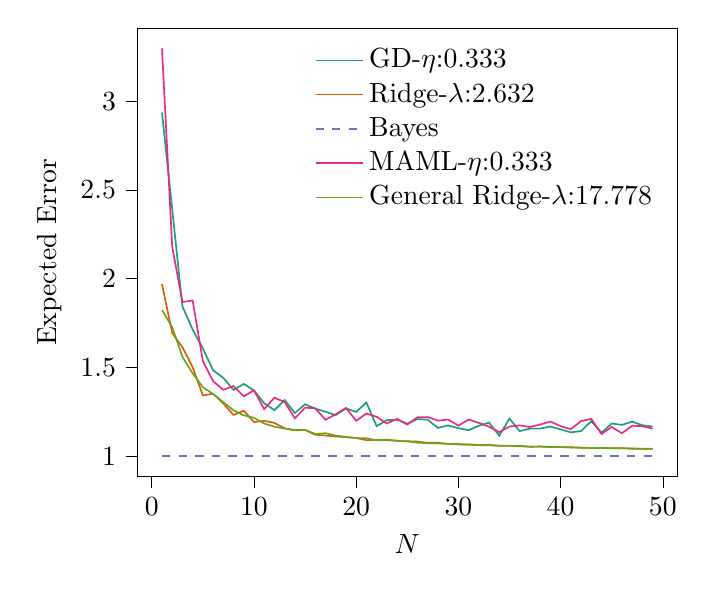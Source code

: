 % This file was created with tikzplotlib v0.10.1.
\begin{tikzpicture}

\definecolor{chocolate217952}{RGB}{217,95,2}
\definecolor{darkcyan27158119}{RGB}{27,158,119}
\definecolor{darkgray176}{RGB}{176,176,176}
\definecolor{deeppink23141138}{RGB}{231,41,138}
\definecolor{lightslategray117112179}{RGB}{117,112,179}
\definecolor{olivedrab10216630}{RGB}{102,166,30}

\begin{axis}[
legend cell align={left},
legend style={fill opacity=0.8, draw opacity=1, text opacity=1, draw=none},
tick align=outside,
tick pos=left,
x grid style={darkgray176},
xlabel={\(\displaystyle N\)},
xmin=-1.4, xmax=51.4,
xtick style={color=black},
y grid style={darkgray176},
ylabel={Expected Error},
ymin=0.885, ymax=3.411,
ytick style={color=black}
]
\addplot [semithick, darkcyan27158119]
table {%
1 2.936
2 2.392
3 1.844
4 1.713
5 1.607
6 1.484
7 1.441
8 1.373
9 1.407
10 1.37
11 1.298
12 1.259
13 1.316
14 1.243
15 1.292
16 1.268
17 1.25
18 1.231
19 1.269
20 1.249
21 1.302
22 1.169
23 1.203
24 1.205
25 1.183
26 1.209
27 1.205
28 1.159
29 1.173
30 1.158
31 1.146
32 1.171
33 1.189
34 1.115
35 1.211
36 1.141
37 1.155
38 1.155
39 1.167
40 1.151
41 1.134
42 1.141
43 1.197
44 1.132
45 1.184
46 1.176
47 1.194
48 1.174
49 1.167
};
\addlegendentry{GD-$\eta$:0.333}
\addplot [semithick, chocolate217952]
table {%
1 1.97
2 1.694
3 1.614
4 1.501
5 1.342
6 1.352
7 1.297
8 1.232
9 1.256
10 1.192
11 1.199
12 1.187
13 1.157
14 1.145
15 1.147
16 1.121
17 1.116
18 1.111
19 1.107
20 1.102
21 1.09
22 1.092
23 1.09
24 1.086
25 1.084
26 1.082
27 1.075
28 1.075
29 1.069
30 1.068
31 1.065
32 1.063
33 1.063
34 1.058
35 1.058
36 1.058
37 1.053
38 1.054
39 1.051
40 1.051
41 1.05
42 1.048
43 1.045
44 1.046
45 1.044
46 1.045
47 1.042
48 1.041
49 1.041
};
\addlegendentry{Ridge-$\lambda$:2.632}
\addplot [semithick, lightslategray117112179, dashed]
table {%
1 1.0
2 1.0
3 1.0
4 1.0
5 1.0
6 1.0
7 1.0
8 1.0
9 1.0
10 1.0
11 1.0
12 1.0
13 1.0
14 1.0
15 1.0
16 1.0
17 1.0
18 1.0
19 1.0
20 1.0
21 1.0
22 1.0
23 1.0
24 1.0
25 1.0
26 1.0
27 1.0
28 1.0
29 1.0
30 1.0
31 1.0
32 1.0
33 1.0
34 1.0
35 1.0
36 1.0
37 1.0
38 1.0
39 1.0
40 1.0
41 1.0
42 1.0
43 1.0
44 1.0
45 1.0
46 1.0
47 1.0
48 1.0
49 1.0
};
\addlegendentry{Bayes}
\addplot [semithick, deeppink23141138]
table {%
1 3.297
2 2.181
3 1.868
4 1.877
5 1.536
6 1.422
7 1.374
8 1.395
9 1.337
10 1.371
11 1.265
12 1.329
13 1.305
14 1.213
15 1.273
16 1.269
17 1.205
18 1.236
19 1.272
20 1.199
21 1.24
22 1.222
23 1.184
24 1.21
25 1.178
26 1.219
27 1.22
28 1.2
29 1.206
30 1.172
31 1.206
32 1.187
33 1.166
34 1.135
35 1.167
36 1.173
37 1.164
38 1.178
39 1.195
40 1.169
41 1.152
42 1.197
43 1.21
44 1.125
45 1.164
46 1.129
47 1.171
48 1.169
49 1.155
};
\addlegendentry{MAML-$\eta$:0.333}
\addplot [semithick, olivedrab10216630]
table {%
1 1.824
2 1.726
3 1.56
4 1.466
5 1.388
6 1.35
7 1.304
8 1.258
9 1.23
10 1.216
11 1.184
12 1.166
13 1.155
14 1.148
15 1.148
16 1.125
17 1.129
18 1.116
19 1.108
20 1.102
21 1.101
22 1.089
23 1.093
24 1.087
25 1.083
26 1.076
27 1.073
28 1.072
29 1.069
30 1.066
31 1.066
32 1.062
33 1.061
34 1.059
35 1.059
36 1.056
37 1.053
38 1.054
39 1.052
40 1.051
41 1.049
42 1.047
43 1.045
44 1.046
45 1.045
46 1.044
47 1.043
48 1.042
49 1.041
};
\addlegendentry{General Ridge-$\lambda$:17.778}
\end{axis}

\end{tikzpicture}
